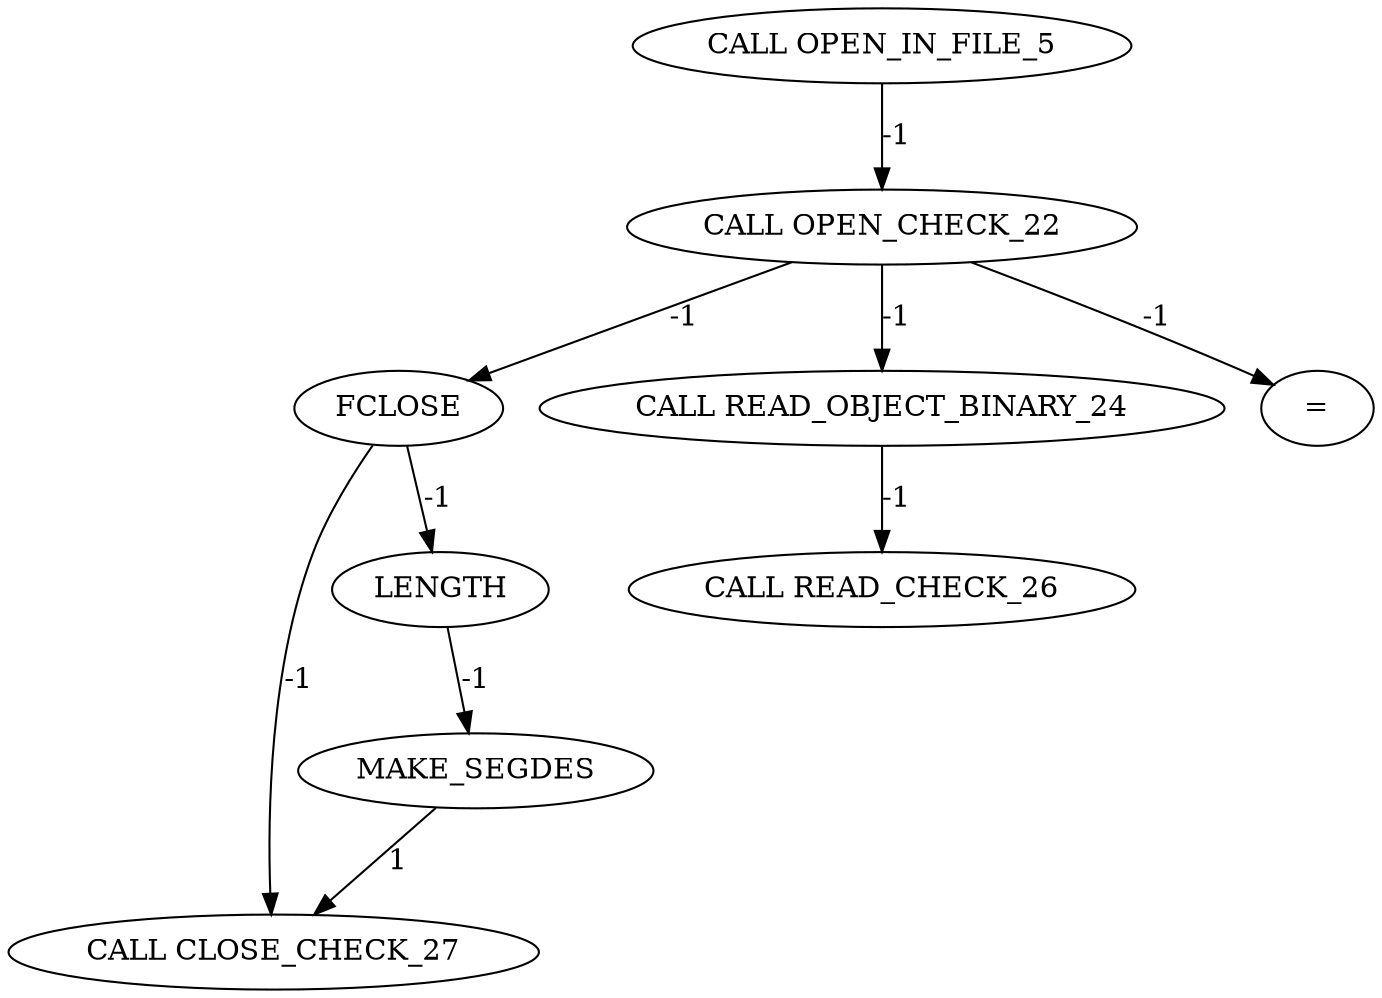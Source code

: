 digraph {
	convex_hull_large_rl_INST_84 [label="CALL CLOSE_CHECK_27" cost=0]
	convex_hull_large_rl_INST_2934 [label=LENGTH cost=0]
	convex_hull_large_rl_INST_81 [label="CALL READ_CHECK_26" cost=0]
	convex_hull_large_rl_INST_69 [label="CALL OPEN_IN_FILE_5" cost=0]
	convex_hull_large_rl_INST_70 [label="CALL OPEN_CHECK_22" cost=0]
	convex_hull_large_rl_INST_2931 [label=FCLOSE cost=0]
	convex_hull_large_rl_INST_80 [label="CALL READ_OBJECT_BINARY_24" cost=0]
	convex_hull_large_rl_INST_2935 [label=MAKE_SEGDES cost=86]
	convex_hull_large_rl_INST_2928 [label="=" cost=1290]
	convex_hull_large_rl_INST_2934 -> convex_hull_large_rl_INST_2935 [label=-1 cost=-1]
	convex_hull_large_rl_INST_69 -> convex_hull_large_rl_INST_70 [label=-1 cost=-1]
	convex_hull_large_rl_INST_70 -> convex_hull_large_rl_INST_2928 [label=-1 cost=-1]
	convex_hull_large_rl_INST_70 -> convex_hull_large_rl_INST_80 [label=-1 cost=-1]
	convex_hull_large_rl_INST_70 -> convex_hull_large_rl_INST_2931 [label=-1 cost=-1]
	convex_hull_large_rl_INST_2931 -> convex_hull_large_rl_INST_2934 [label=-1 cost=-1]
	convex_hull_large_rl_INST_2931 -> convex_hull_large_rl_INST_84 [label=-1 cost=-1]
	convex_hull_large_rl_INST_80 -> convex_hull_large_rl_INST_81 [label=-1 cost=-1]
	convex_hull_large_rl_INST_2935 -> convex_hull_large_rl_INST_84 [label=1 cost=1]
}
